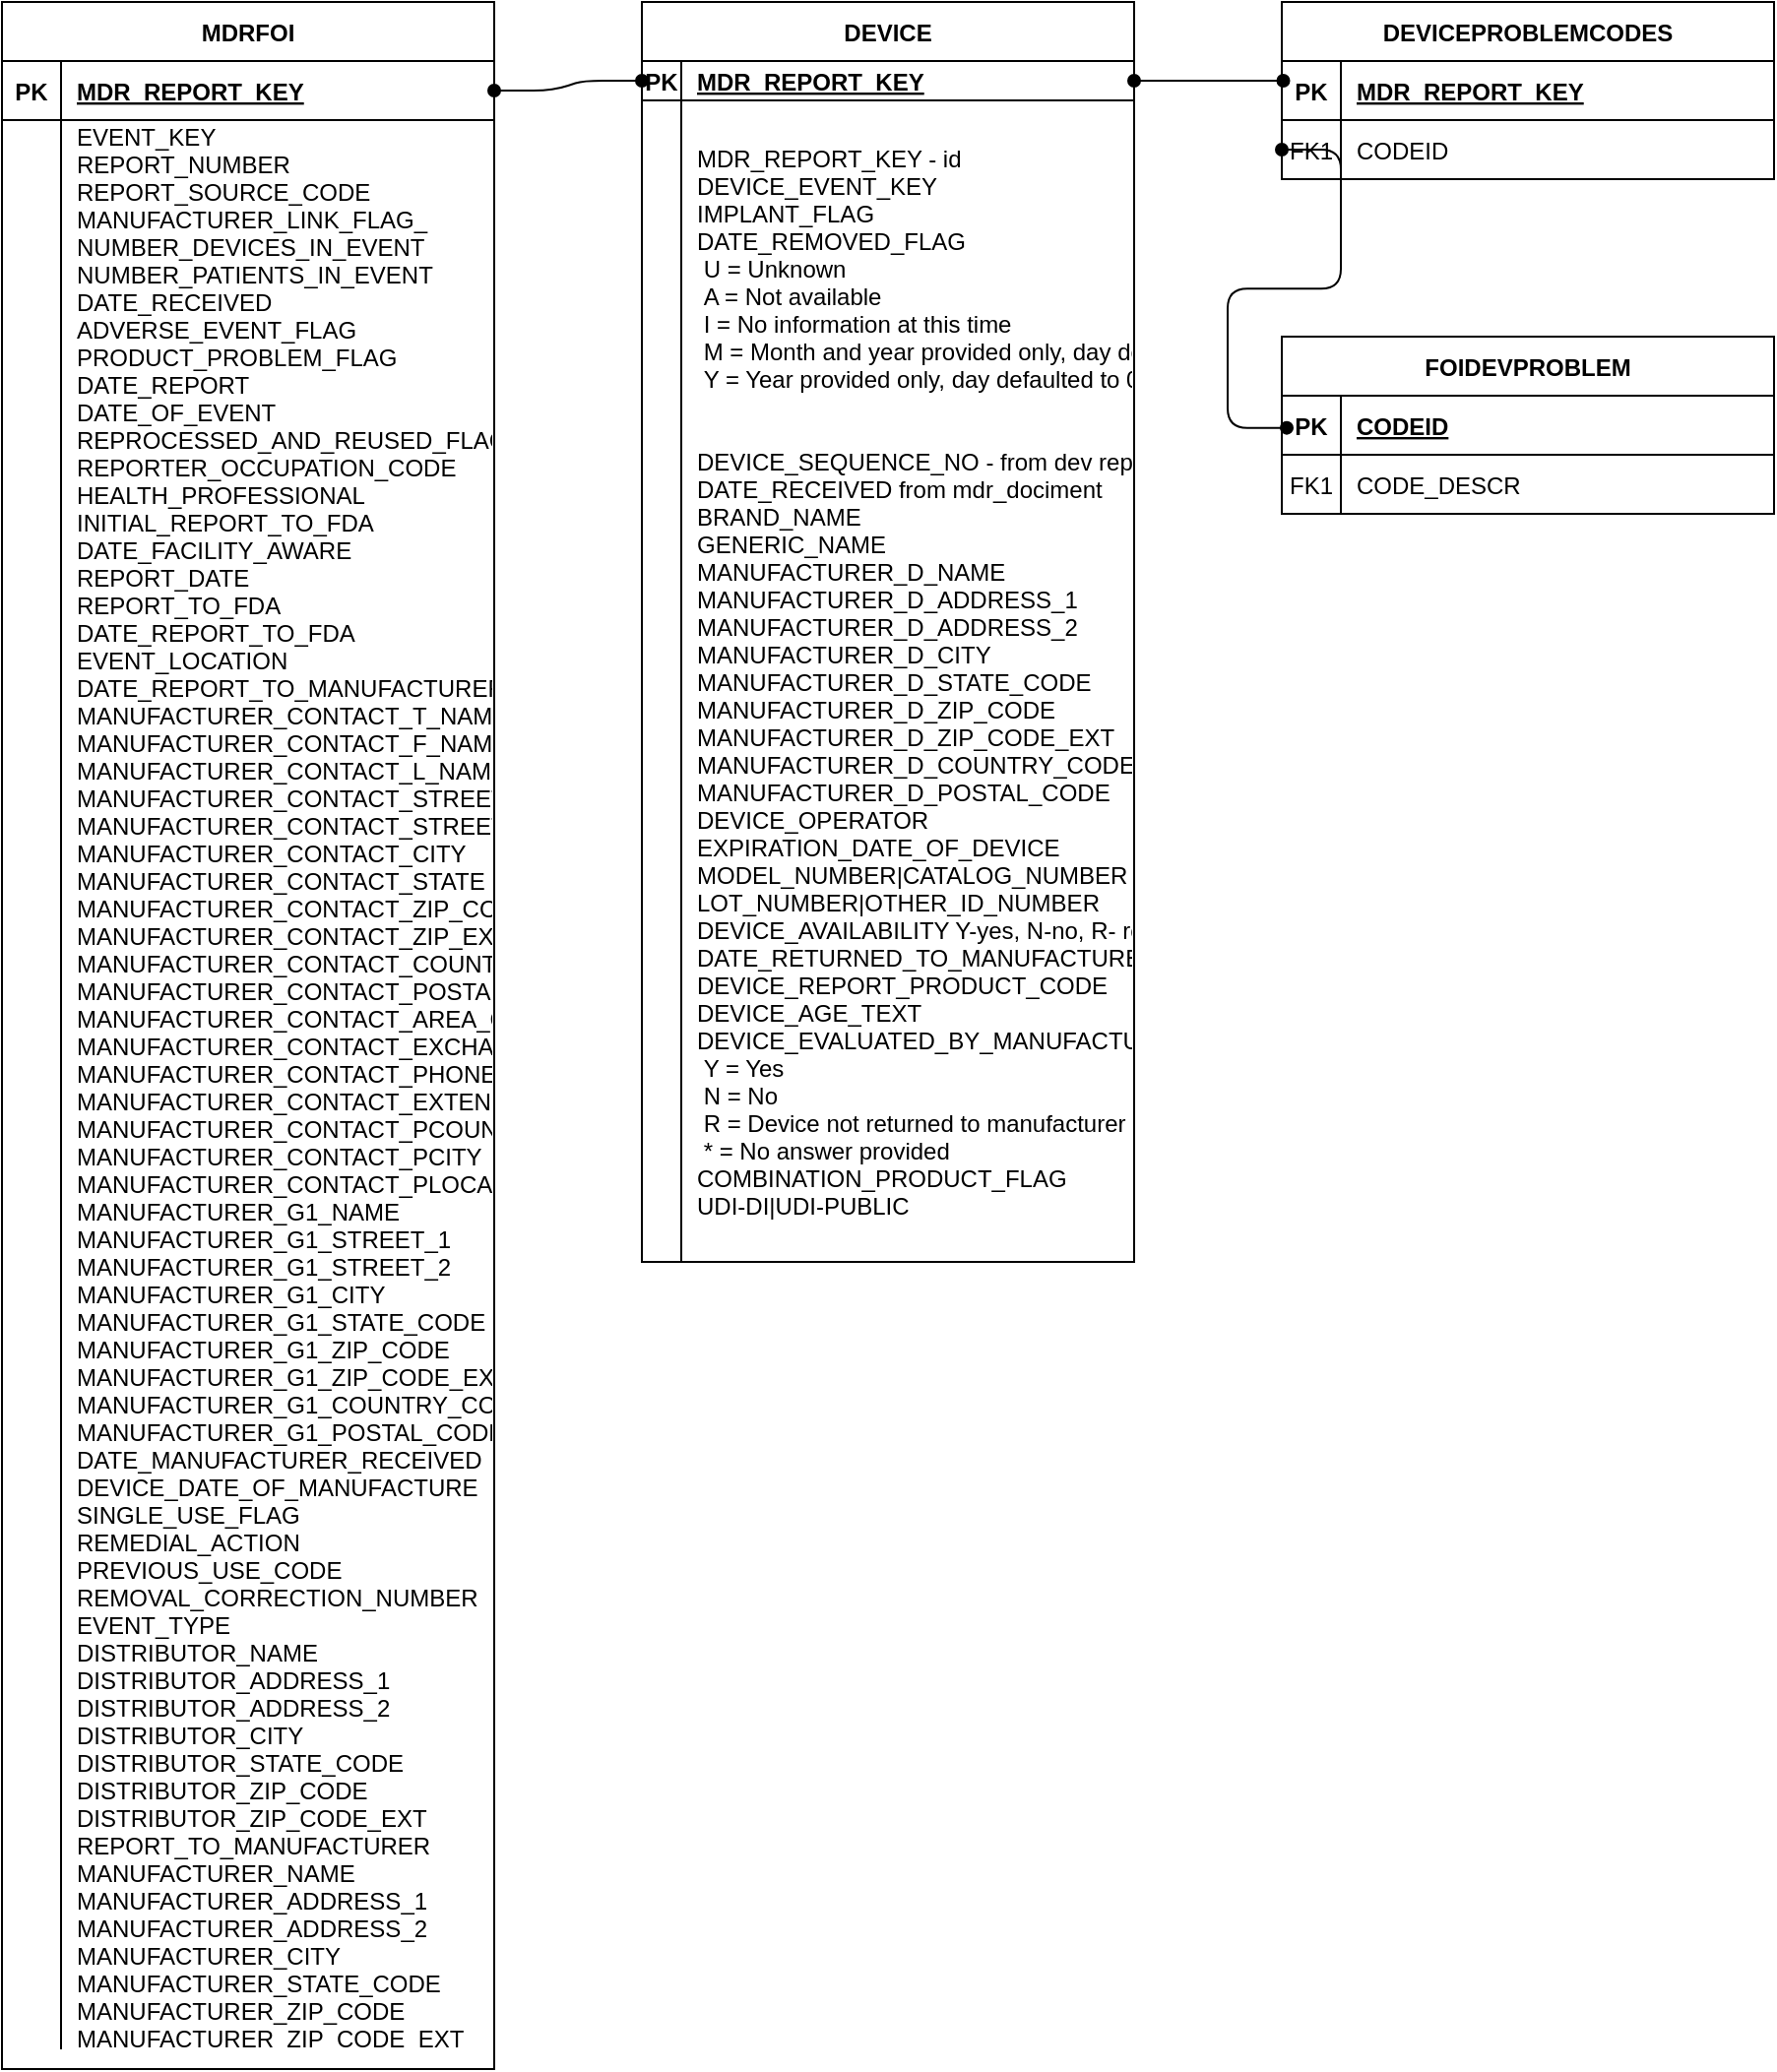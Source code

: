 <mxfile version="24.0.0" type="device">
  <diagram id="R2lEEEUBdFMjLlhIrx00" name="Page-1">
    <mxGraphModel dx="1323" dy="757" grid="1" gridSize="10" guides="1" tooltips="1" connect="1" arrows="1" fold="1" page="1" pageScale="1" pageWidth="850" pageHeight="1100" math="0" shadow="0" extFonts="Permanent Marker^https://fonts.googleapis.com/css?family=Permanent+Marker">
      <root>
        <mxCell id="0" />
        <mxCell id="1" parent="0" />
        <mxCell id="C-vyLk0tnHw3VtMMgP7b-2" value="DEVICE" style="shape=table;startSize=30;container=1;collapsible=1;childLayout=tableLayout;fixedRows=1;rowLines=0;fontStyle=1;align=center;resizeLast=1;" parent="1" vertex="1">
          <mxGeometry x="425" y="30" width="250" height="640" as="geometry" />
        </mxCell>
        <mxCell id="C-vyLk0tnHw3VtMMgP7b-3" value="" style="shape=partialRectangle;collapsible=0;dropTarget=0;pointerEvents=0;fillColor=none;points=[[0,0.5],[1,0.5]];portConstraint=eastwest;top=0;left=0;right=0;bottom=1;" parent="C-vyLk0tnHw3VtMMgP7b-2" vertex="1">
          <mxGeometry y="30" width="250" height="20" as="geometry" />
        </mxCell>
        <mxCell id="C-vyLk0tnHw3VtMMgP7b-4" value="PK" style="shape=partialRectangle;overflow=hidden;connectable=0;fillColor=none;top=0;left=0;bottom=0;right=0;fontStyle=1;" parent="C-vyLk0tnHw3VtMMgP7b-3" vertex="1">
          <mxGeometry width="20" height="20" as="geometry">
            <mxRectangle width="20" height="20" as="alternateBounds" />
          </mxGeometry>
        </mxCell>
        <mxCell id="C-vyLk0tnHw3VtMMgP7b-5" value="MDR_REPORT_KEY " style="shape=partialRectangle;overflow=hidden;connectable=0;fillColor=none;top=0;left=0;bottom=0;right=0;align=left;spacingLeft=6;fontStyle=5;" parent="C-vyLk0tnHw3VtMMgP7b-3" vertex="1">
          <mxGeometry x="20" width="230" height="20" as="geometry">
            <mxRectangle width="230" height="20" as="alternateBounds" />
          </mxGeometry>
        </mxCell>
        <mxCell id="C-vyLk0tnHw3VtMMgP7b-9" value="" style="shape=partialRectangle;collapsible=0;dropTarget=0;pointerEvents=0;fillColor=none;points=[[0,0.5],[1,0.5]];portConstraint=eastwest;top=0;left=0;right=0;bottom=0;" parent="C-vyLk0tnHw3VtMMgP7b-2" vertex="1">
          <mxGeometry y="50" width="250" height="590" as="geometry" />
        </mxCell>
        <mxCell id="C-vyLk0tnHw3VtMMgP7b-10" value="" style="shape=partialRectangle;overflow=hidden;connectable=0;fillColor=none;top=0;left=0;bottom=0;right=0;" parent="C-vyLk0tnHw3VtMMgP7b-9" vertex="1">
          <mxGeometry width="20" height="590" as="geometry">
            <mxRectangle width="20" height="590" as="alternateBounds" />
          </mxGeometry>
        </mxCell>
        <mxCell id="C-vyLk0tnHw3VtMMgP7b-11" value="MDR_REPORT_KEY - id&#xa;DEVICE_EVENT_KEY &#xa;IMPLANT_FLAG&#xa;DATE_REMOVED_FLAG&#xa; U = Unknown&#xa; A = Not available&#xa; I = No information at this time&#xa; M = Month and year provided only, day defaults to 01&#xa; Y = Year provided only, day defaulted to 01, month defaulted to January&#xa;&#xa;&#xa;DEVICE_SEQUENCE_NO - from dev report&#xa;DATE_RECEIVED from mdr_dociment&#xa;BRAND_NAME&#xa;GENERIC_NAME&#xa;MANUFACTURER_D_NAME&#xa;MANUFACTURER_D_ADDRESS_1&#xa;MANUFACTURER_D_ADDRESS_2&#xa;MANUFACTURER_D_CITY&#xa;MANUFACTURER_D_STATE_CODE&#xa;MANUFACTURER_D_ZIP_CODE&#xa;MANUFACTURER_D_ZIP_CODE_EXT&#xa;MANUFACTURER_D_COUNTRY_CODE&#xa;MANUFACTURER_D_POSTAL_CODE&#xa;DEVICE_OPERATOR&#xa;EXPIRATION_DATE_OF_DEVICE&#xa;MODEL_NUMBER|CATALOG_NUMBER&#xa;LOT_NUMBER|OTHER_ID_NUMBER&#xa;DEVICE_AVAILABILITY Y-yes, N-no, R- returned to manufacturer&#xa;DATE_RETURNED_TO_MANUFACTURER&#xa;DEVICE_REPORT_PRODUCT_CODE&#xa;DEVICE_AGE_TEXT&#xa;DEVICE_EVALUATED_BY_MANUFACTUR&#xa; Y = Yes&#xa; N = No&#xa; R = Device not returned to manufacturer&#xa; * = No answer provided&#xa;COMBINATION_PRODUCT_FLAG&#xa;UDI-DI|UDI-PUBLIC" style="shape=partialRectangle;overflow=hidden;connectable=0;fillColor=none;top=0;left=0;bottom=0;right=0;align=left;spacingLeft=6;" parent="C-vyLk0tnHw3VtMMgP7b-9" vertex="1">
          <mxGeometry x="20" width="230" height="590" as="geometry">
            <mxRectangle width="230" height="590" as="alternateBounds" />
          </mxGeometry>
        </mxCell>
        <mxCell id="C-vyLk0tnHw3VtMMgP7b-13" value="DEVICEPROBLEMCODES" style="shape=table;startSize=30;container=1;collapsible=1;childLayout=tableLayout;fixedRows=1;rowLines=0;fontStyle=1;align=center;resizeLast=1;" parent="1" vertex="1">
          <mxGeometry x="750" y="30" width="250" height="90" as="geometry" />
        </mxCell>
        <mxCell id="C-vyLk0tnHw3VtMMgP7b-14" value="" style="shape=partialRectangle;collapsible=0;dropTarget=0;pointerEvents=0;fillColor=none;points=[[0,0.5],[1,0.5]];portConstraint=eastwest;top=0;left=0;right=0;bottom=1;" parent="C-vyLk0tnHw3VtMMgP7b-13" vertex="1">
          <mxGeometry y="30" width="250" height="30" as="geometry" />
        </mxCell>
        <mxCell id="C-vyLk0tnHw3VtMMgP7b-15" value="PK" style="shape=partialRectangle;overflow=hidden;connectable=0;fillColor=none;top=0;left=0;bottom=0;right=0;fontStyle=1;" parent="C-vyLk0tnHw3VtMMgP7b-14" vertex="1">
          <mxGeometry width="30" height="30" as="geometry">
            <mxRectangle width="30" height="30" as="alternateBounds" />
          </mxGeometry>
        </mxCell>
        <mxCell id="C-vyLk0tnHw3VtMMgP7b-16" value="MDR_REPORT_KEY" style="shape=partialRectangle;overflow=hidden;connectable=0;fillColor=none;top=0;left=0;bottom=0;right=0;align=left;spacingLeft=6;fontStyle=5;" parent="C-vyLk0tnHw3VtMMgP7b-14" vertex="1">
          <mxGeometry x="30" width="220" height="30" as="geometry">
            <mxRectangle width="220" height="30" as="alternateBounds" />
          </mxGeometry>
        </mxCell>
        <mxCell id="C-vyLk0tnHw3VtMMgP7b-17" value="" style="shape=partialRectangle;collapsible=0;dropTarget=0;pointerEvents=0;fillColor=none;points=[[0,0.5],[1,0.5]];portConstraint=eastwest;top=0;left=0;right=0;bottom=0;" parent="C-vyLk0tnHw3VtMMgP7b-13" vertex="1">
          <mxGeometry y="60" width="250" height="30" as="geometry" />
        </mxCell>
        <mxCell id="C-vyLk0tnHw3VtMMgP7b-18" value="FK1" style="shape=partialRectangle;overflow=hidden;connectable=0;fillColor=none;top=0;left=0;bottom=0;right=0;" parent="C-vyLk0tnHw3VtMMgP7b-17" vertex="1">
          <mxGeometry width="30" height="30" as="geometry">
            <mxRectangle width="30" height="30" as="alternateBounds" />
          </mxGeometry>
        </mxCell>
        <mxCell id="C-vyLk0tnHw3VtMMgP7b-19" value="CODEID" style="shape=partialRectangle;overflow=hidden;connectable=0;fillColor=none;top=0;left=0;bottom=0;right=0;align=left;spacingLeft=6;" parent="C-vyLk0tnHw3VtMMgP7b-17" vertex="1">
          <mxGeometry x="30" width="220" height="30" as="geometry">
            <mxRectangle width="220" height="30" as="alternateBounds" />
          </mxGeometry>
        </mxCell>
        <mxCell id="C-vyLk0tnHw3VtMMgP7b-23" value="MDRFOI" style="shape=table;startSize=30;container=1;collapsible=1;childLayout=tableLayout;fixedRows=1;rowLines=0;fontStyle=1;align=center;resizeLast=1;" parent="1" vertex="1">
          <mxGeometry x="100" y="30" width="250" height="1050" as="geometry" />
        </mxCell>
        <mxCell id="C-vyLk0tnHw3VtMMgP7b-24" value="" style="shape=partialRectangle;collapsible=0;dropTarget=0;pointerEvents=0;fillColor=none;points=[[0,0.5],[1,0.5]];portConstraint=eastwest;top=0;left=0;right=0;bottom=1;" parent="C-vyLk0tnHw3VtMMgP7b-23" vertex="1">
          <mxGeometry y="30" width="250" height="30" as="geometry" />
        </mxCell>
        <mxCell id="C-vyLk0tnHw3VtMMgP7b-25" value="PK" style="shape=partialRectangle;overflow=hidden;connectable=0;fillColor=none;top=0;left=0;bottom=0;right=0;fontStyle=1;" parent="C-vyLk0tnHw3VtMMgP7b-24" vertex="1">
          <mxGeometry width="30" height="30" as="geometry">
            <mxRectangle width="30" height="30" as="alternateBounds" />
          </mxGeometry>
        </mxCell>
        <mxCell id="C-vyLk0tnHw3VtMMgP7b-26" value="MDR_REPORT_KEY " style="shape=partialRectangle;overflow=hidden;connectable=0;fillColor=none;top=0;left=0;bottom=0;right=0;align=left;spacingLeft=6;fontStyle=5;" parent="C-vyLk0tnHw3VtMMgP7b-24" vertex="1">
          <mxGeometry x="30" width="220" height="30" as="geometry">
            <mxRectangle width="220" height="30" as="alternateBounds" />
          </mxGeometry>
        </mxCell>
        <mxCell id="C-vyLk0tnHw3VtMMgP7b-27" value="" style="shape=partialRectangle;collapsible=0;dropTarget=0;pointerEvents=0;fillColor=none;points=[[0,0.5],[1,0.5]];portConstraint=eastwest;top=0;left=0;right=0;bottom=0;" parent="C-vyLk0tnHw3VtMMgP7b-23" vertex="1">
          <mxGeometry y="60" width="250" height="980" as="geometry" />
        </mxCell>
        <mxCell id="C-vyLk0tnHw3VtMMgP7b-28" value="" style="shape=partialRectangle;overflow=hidden;connectable=0;fillColor=none;top=0;left=0;bottom=0;right=0;" parent="C-vyLk0tnHw3VtMMgP7b-27" vertex="1">
          <mxGeometry width="30" height="980" as="geometry">
            <mxRectangle width="30" height="980" as="alternateBounds" />
          </mxGeometry>
        </mxCell>
        <mxCell id="C-vyLk0tnHw3VtMMgP7b-29" value="EVENT_KEY&#xa;REPORT_NUMBER&#xa;REPORT_SOURCE_CODE&#xa;MANUFACTURER_LINK_FLAG_&#xa;NUMBER_DEVICES_IN_EVENT&#xa;NUMBER_PATIENTS_IN_EVENT&#xa;DATE_RECEIVED&#xa;ADVERSE_EVENT_FLAG&#xa;PRODUCT_PROBLEM_FLAG&#xa;DATE_REPORT&#xa;DATE_OF_EVENT&#xa;REPROCESSED_AND_REUSED_FLAG&#xa;REPORTER_OCCUPATION_CODE&#xa;HEALTH_PROFESSIONAL&#xa;INITIAL_REPORT_TO_FDA&#xa;DATE_FACILITY_AWARE&#xa;REPORT_DATE&#xa;REPORT_TO_FDA&#xa;DATE_REPORT_TO_FDA&#xa;EVENT_LOCATION&#xa;DATE_REPORT_TO_MANUFACTURER&#xa;MANUFACTURER_CONTACT_T_NAME&#xa;MANUFACTURER_CONTACT_F_NAME&#xa;MANUFACTURER_CONTACT_L_NAME&#xa;MANUFACTURER_CONTACT_STREET_1&#xa;MANUFACTURER_CONTACT_STREET_2&#xa;MANUFACTURER_CONTACT_CITY&#xa;MANUFACTURER_CONTACT_STATE&#xa;MANUFACTURER_CONTACT_ZIP_CODE&#xa;MANUFACTURER_CONTACT_ZIP_EXT&#xa;MANUFACTURER_CONTACT_COUNTRY&#xa;MANUFACTURER_CONTACT_POSTAL&#xa;MANUFACTURER_CONTACT_AREA_CODE&#xa;MANUFACTURER_CONTACT_EXCHANGE&#xa;MANUFACTURER_CONTACT_PHONE_NO&#xa;MANUFACTURER_CONTACT_EXTENSION&#xa;MANUFACTURER_CONTACT_PCOUNTRY&#xa;MANUFACTURER_CONTACT_PCITY&#xa;MANUFACTURER_CONTACT_PLOCAL&#xa;MANUFACTURER_G1_NAME&#xa;MANUFACTURER_G1_STREET_1&#xa;MANUFACTURER_G1_STREET_2&#xa;MANUFACTURER_G1_CITY&#xa;MANUFACTURER_G1_STATE_CODE&#xa;MANUFACTURER_G1_ZIP_CODE&#xa;MANUFACTURER_G1_ZIP_CODE_EXT&#xa;MANUFACTURER_G1_COUNTRY_CODE&#xa;MANUFACTURER_G1_POSTAL_CODE&#xa;DATE_MANUFACTURER_RECEIVED&#xa;DEVICE_DATE_OF_MANUFACTURE&#xa;SINGLE_USE_FLAG&#xa;REMEDIAL_ACTION&#xa;PREVIOUS_USE_CODE&#xa;REMOVAL_CORRECTION_NUMBER&#xa;EVENT_TYPE&#xa;DISTRIBUTOR_NAME&#xa;DISTRIBUTOR_ADDRESS_1&#xa;DISTRIBUTOR_ADDRESS_2&#xa;DISTRIBUTOR_CITY&#xa;DISTRIBUTOR_STATE_CODE&#xa;DISTRIBUTOR_ZIP_CODE&#xa;DISTRIBUTOR_ZIP_CODE_EXT&#xa;REPORT_TO_MANUFACTURER&#xa;MANUFACTURER_NAME&#xa;MANUFACTURER_ADDRESS_1&#xa;MANUFACTURER_ADDRESS_2&#xa;MANUFACTURER_CITY&#xa;MANUFACTURER_STATE_CODE&#xa;MANUFACTURER_ZIP_CODE&#xa;MANUFACTURER_ZIP_CODE_EXT&#xa;MANUFACTURER_COUNTRY_CODE&#xa;MANUFACTURER_POSTAL_CODE&#xa;TYPE_OF_REPORT|SOURCE_TYPE&#xa;DATE_ADDED|DATE_CHANGED&#xa;REPORTER_COUNTRY_CODE&#xa;PMA_PMN_NUM&#xa;EXEMPTION_NUMBER&#xa;SUMMARY_REPORT&#xa;NOE_SUMMARIZED" style="shape=partialRectangle;overflow=hidden;connectable=0;fillColor=none;top=0;left=0;bottom=0;right=0;align=left;spacingLeft=6;" parent="C-vyLk0tnHw3VtMMgP7b-27" vertex="1">
          <mxGeometry x="30" width="220" height="980" as="geometry">
            <mxRectangle width="220" height="980" as="alternateBounds" />
          </mxGeometry>
        </mxCell>
        <mxCell id="d-xyvgW3ixsmfbKGlDpp-8" value="" style="edgeStyle=entityRelationEdgeStyle;endArrow=oval;startArrow=oval;endFill=1;startFill=1;exitX=1;exitY=0.5;exitDx=0;exitDy=0;entryX=-0.003;entryY=-0.311;entryDx=0;entryDy=0;entryPerimeter=0;" edge="1" parent="1" source="C-vyLk0tnHw3VtMMgP7b-3">
          <mxGeometry width="100" height="100" relative="1" as="geometry">
            <mxPoint x="690.0" y="94.05" as="sourcePoint" />
            <mxPoint x="750.75" y="70.0" as="targetPoint" />
            <Array as="points">
              <mxPoint x="381.5" y="444.33" />
              <mxPoint x="391.5" y="384.33" />
            </Array>
          </mxGeometry>
        </mxCell>
        <mxCell id="d-xyvgW3ixsmfbKGlDpp-10" value="" style="edgeStyle=entityRelationEdgeStyle;endArrow=oval;startArrow=oval;endFill=1;startFill=1;exitX=1;exitY=0.5;exitDx=0;exitDy=0;entryX=0;entryY=0.5;entryDx=0;entryDy=0;" edge="1" parent="1" source="C-vyLk0tnHw3VtMMgP7b-24" target="C-vyLk0tnHw3VtMMgP7b-3">
          <mxGeometry width="100" height="100" relative="1" as="geometry">
            <mxPoint x="360" y="85" as="sourcePoint" />
            <mxPoint x="445" y="74" as="targetPoint" />
          </mxGeometry>
        </mxCell>
        <mxCell id="d-xyvgW3ixsmfbKGlDpp-12" value="FOIDEVPROBLEM" style="shape=table;startSize=30;container=1;collapsible=1;childLayout=tableLayout;fixedRows=1;rowLines=0;fontStyle=1;align=center;resizeLast=1;" vertex="1" parent="1">
          <mxGeometry x="750" y="200" width="250" height="90" as="geometry" />
        </mxCell>
        <mxCell id="d-xyvgW3ixsmfbKGlDpp-13" value="" style="shape=partialRectangle;collapsible=0;dropTarget=0;pointerEvents=0;fillColor=none;points=[[0,0.5],[1,0.5]];portConstraint=eastwest;top=0;left=0;right=0;bottom=1;" vertex="1" parent="d-xyvgW3ixsmfbKGlDpp-12">
          <mxGeometry y="30" width="250" height="30" as="geometry" />
        </mxCell>
        <mxCell id="d-xyvgW3ixsmfbKGlDpp-14" value="PK" style="shape=partialRectangle;overflow=hidden;connectable=0;fillColor=none;top=0;left=0;bottom=0;right=0;fontStyle=1;" vertex="1" parent="d-xyvgW3ixsmfbKGlDpp-13">
          <mxGeometry width="30" height="30" as="geometry">
            <mxRectangle width="30" height="30" as="alternateBounds" />
          </mxGeometry>
        </mxCell>
        <mxCell id="d-xyvgW3ixsmfbKGlDpp-15" value="CODEID" style="shape=partialRectangle;overflow=hidden;connectable=0;fillColor=none;top=0;left=0;bottom=0;right=0;align=left;spacingLeft=6;fontStyle=5;" vertex="1" parent="d-xyvgW3ixsmfbKGlDpp-13">
          <mxGeometry x="30" width="220" height="30" as="geometry">
            <mxRectangle width="220" height="30" as="alternateBounds" />
          </mxGeometry>
        </mxCell>
        <mxCell id="d-xyvgW3ixsmfbKGlDpp-16" value="" style="shape=partialRectangle;collapsible=0;dropTarget=0;pointerEvents=0;fillColor=none;points=[[0,0.5],[1,0.5]];portConstraint=eastwest;top=0;left=0;right=0;bottom=0;" vertex="1" parent="d-xyvgW3ixsmfbKGlDpp-12">
          <mxGeometry y="60" width="250" height="30" as="geometry" />
        </mxCell>
        <mxCell id="d-xyvgW3ixsmfbKGlDpp-17" value="FK1" style="shape=partialRectangle;overflow=hidden;connectable=0;fillColor=none;top=0;left=0;bottom=0;right=0;" vertex="1" parent="d-xyvgW3ixsmfbKGlDpp-16">
          <mxGeometry width="30" height="30" as="geometry">
            <mxRectangle width="30" height="30" as="alternateBounds" />
          </mxGeometry>
        </mxCell>
        <mxCell id="d-xyvgW3ixsmfbKGlDpp-18" value="CODE_DESCR" style="shape=partialRectangle;overflow=hidden;connectable=0;fillColor=none;top=0;left=0;bottom=0;right=0;align=left;spacingLeft=6;" vertex="1" parent="d-xyvgW3ixsmfbKGlDpp-16">
          <mxGeometry x="30" width="220" height="30" as="geometry">
            <mxRectangle width="220" height="30" as="alternateBounds" />
          </mxGeometry>
        </mxCell>
        <mxCell id="d-xyvgW3ixsmfbKGlDpp-19" value="" style="edgeStyle=entityRelationEdgeStyle;endArrow=oval;startArrow=oval;endFill=1;startFill=1;exitX=0.01;exitY=-0.456;exitDx=0;exitDy=0;entryX=0;entryY=0.5;entryDx=0;entryDy=0;exitPerimeter=0;" edge="1" parent="1" source="d-xyvgW3ixsmfbKGlDpp-16" target="C-vyLk0tnHw3VtMMgP7b-17">
          <mxGeometry width="100" height="100" relative="1" as="geometry">
            <mxPoint x="685" y="80" as="sourcePoint" />
            <mxPoint x="760.75" y="80.0" as="targetPoint" />
            <Array as="points">
              <mxPoint x="391.5" y="454.33" />
              <mxPoint x="401.5" y="394.33" />
              <mxPoint x="723" y="140" />
              <mxPoint x="723" y="130" />
            </Array>
          </mxGeometry>
        </mxCell>
      </root>
    </mxGraphModel>
  </diagram>
</mxfile>
